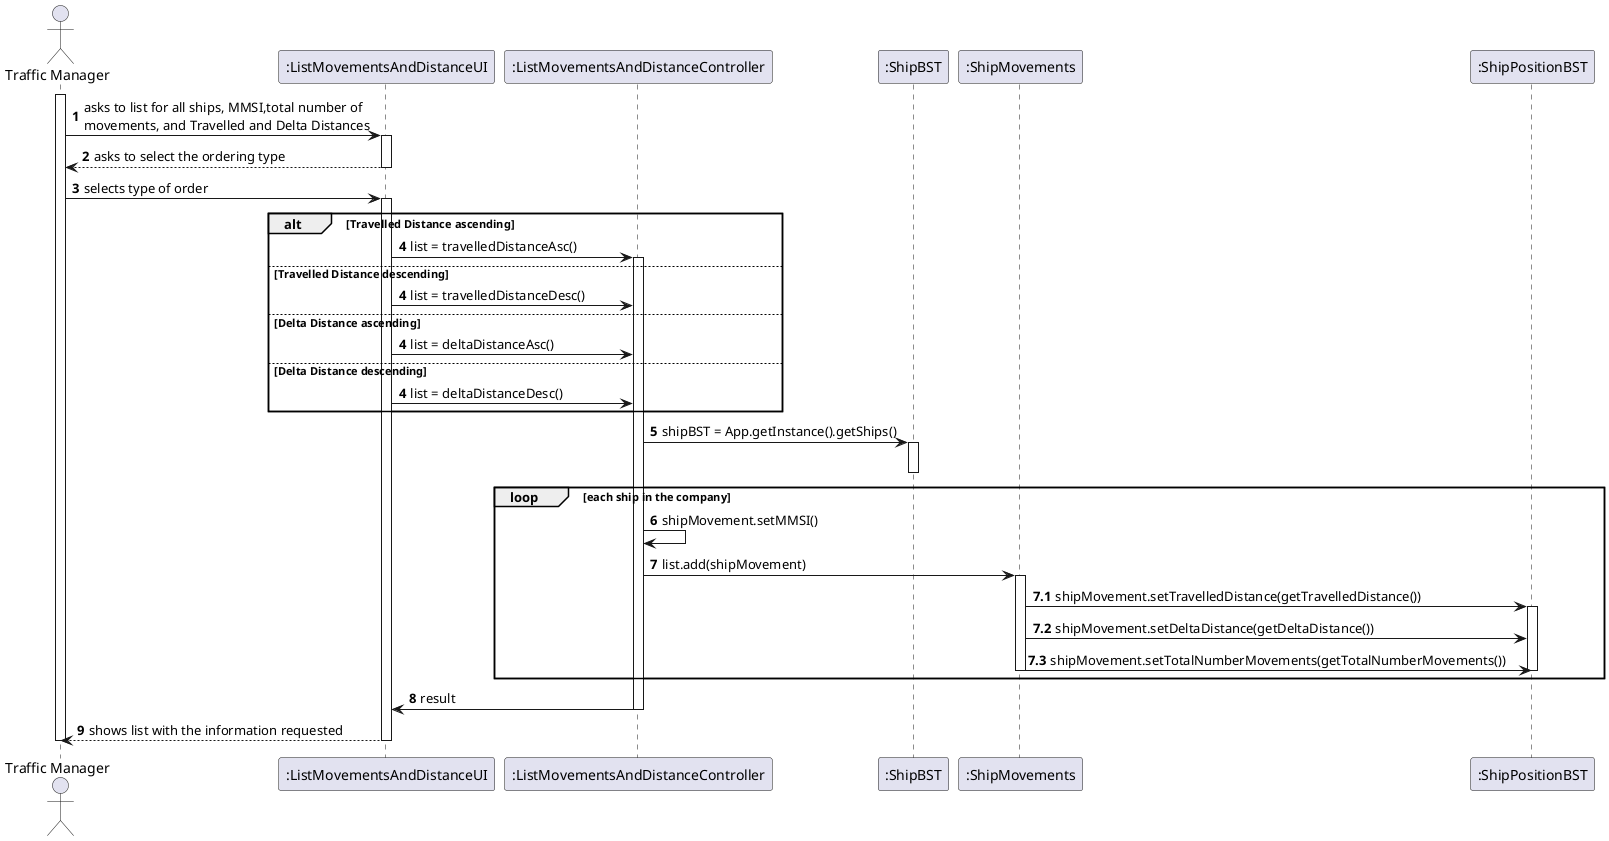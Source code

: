 @startuml
autonumber

'hide footbox
actor "Traffic Manager" as TM

participant ":ListMovementsAndDistanceUI" as UI
participant ":ListMovementsAndDistanceController" as CTRL
participant ":ShipBST" as SBST
participant ":ShipMovements" as SM
participant ":ShipPositionBST" as SPBST

activate TM
TM -> UI : asks to list for all ships, MMSI,total number of \nmovements, and Travelled and Delta Distances
activate UI

UI --> TM : asks to select the ordering type
deactivate UI

TM -> UI : selects type of order
activate UI

alt Travelled Distance ascending
UI -> CTRL : list = travelledDistanceAsc()
activate CTRL
autonumber 4
else Travelled Distance descending
UI -> CTRL : list = travelledDistanceDesc()
autonumber 4
else Delta Distance ascending
UI -> CTRL : list = deltaDistanceAsc()
autonumber 4
else Delta Distance descending
UI -> CTRL : list = deltaDistanceDesc()
end

CTRL -> SBST : shipBST = App.getInstance().getShips()
activate SBST
deactivate SBST

loop each ship in the company
CTRL -> CTRL : shipMovement.setMMSI()
CTRL -> SM : list.add(shipMovement)
activate SM
autonumber 7.1
SM -> SPBST : shipMovement.setTravelledDistance(getTravelledDistance())
activate SPBST
SM -> SPBST : shipMovement.setDeltaDistance(getDeltaDistance())
SM -> SPBST : shipMovement.setTotalNumberMovements(getTotalNumberMovements())

deactivate SM
deactivate SPBST
end

autonumber 8

CTRL -> UI : result
deactivate CTRL

UI --> TM : shows list with the information requested
deactivate UI

deactivate TM

@enduml